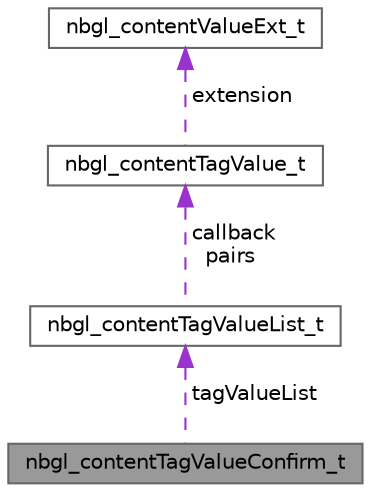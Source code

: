 digraph "nbgl_contentTagValueConfirm_t"
{
 // LATEX_PDF_SIZE
  bgcolor="transparent";
  edge [fontname=Helvetica,fontsize=10,labelfontname=Helvetica,labelfontsize=10];
  node [fontname=Helvetica,fontsize=10,shape=box,height=0.2,width=0.4];
  Node1 [label="nbgl_contentTagValueConfirm_t",height=0.2,width=0.4,color="gray40", fillcolor="grey60", style="filled", fontcolor="black",tooltip="This structure contains [item,value] pair(s) and info about a potential \"details\" button,..."];
  Node2 -> Node1 [dir="back",color="darkorchid3",style="dashed",label=" tagValueList" ];
  Node2 [label="nbgl_contentTagValueList_t",height=0.2,width=0.4,color="gray40", fillcolor="white", style="filled",URL="$structnbgl__contentTagValueList__t.html",tooltip="This structure contains a list of [tag,value] pairs."];
  Node3 -> Node2 [dir="back",color="darkorchid3",style="dashed",label=" callback\npairs" ];
  Node3 [label="nbgl_contentTagValue_t",height=0.2,width=0.4,color="gray40", fillcolor="white", style="filled",URL="$structnbgl__contentTagValue__t.html",tooltip="This structure contains a [tag,value] pair."];
  Node4 -> Node3 [dir="back",color="darkorchid3",style="dashed",label=" extension" ];
  Node4 [label="nbgl_contentValueExt_t",height=0.2,width=0.4,color="gray40", fillcolor="white", style="filled",URL="$structnbgl__contentValueExt__t.html",tooltip="This structure contains additions to a tag/value pair, to be able to build a screen to display these ..."];
}
